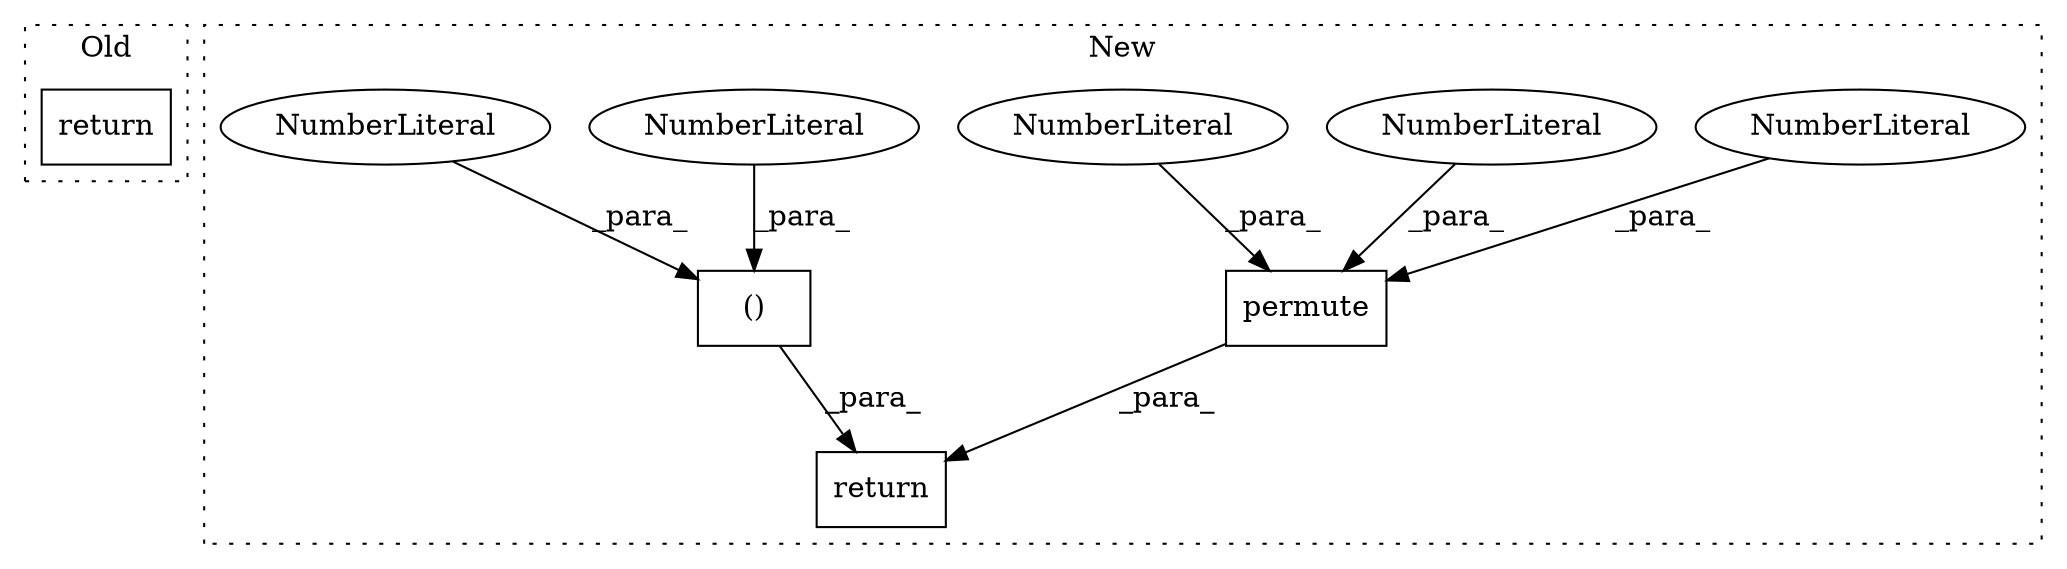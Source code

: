 digraph G {
subgraph cluster0 {
1 [label="return" a="41" s="1063" l="7" shape="box"];
label = "Old";
style="dotted";
}
subgraph cluster1 {
2 [label="permute" a="32" s="817,830" l="8,1" shape="box"];
3 [label="NumberLiteral" a="34" s="825" l="1" shape="ellipse"];
4 [label="NumberLiteral" a="34" s="827" l="1" shape="ellipse"];
5 [label="NumberLiteral" a="34" s="829" l="1" shape="ellipse"];
6 [label="return" a="41" s="1281" l="12" shape="box"];
7 [label="()" a="106" s="964" l="43" shape="box"];
8 [label="NumberLiteral" a="34" s="992" l="1" shape="ellipse"];
9 [label="NumberLiteral" a="34" s="964" l="1" shape="ellipse"];
label = "New";
style="dotted";
}
2 -> 6 [label="_para_"];
3 -> 2 [label="_para_"];
4 -> 2 [label="_para_"];
5 -> 2 [label="_para_"];
7 -> 6 [label="_para_"];
8 -> 7 [label="_para_"];
9 -> 7 [label="_para_"];
}